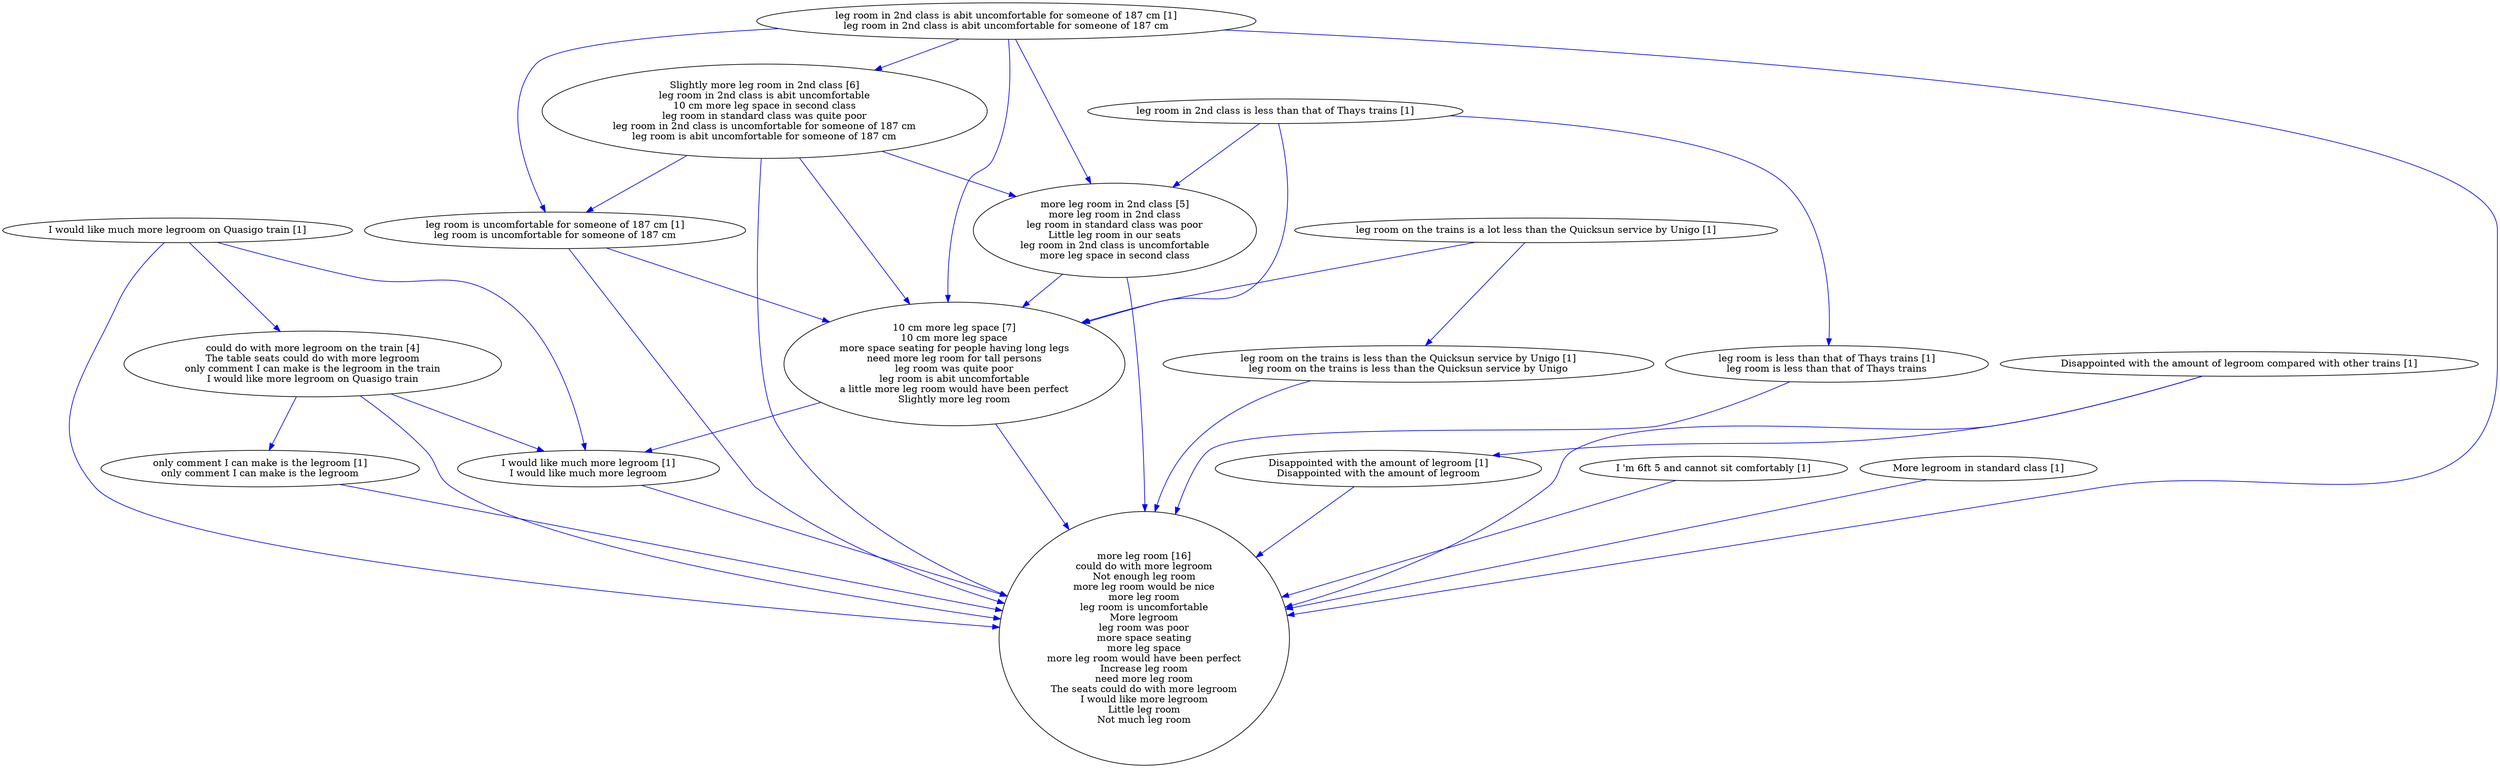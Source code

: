 digraph collapsedGraph {
"Slightly more leg room in 2nd class [6]\nleg room in 2nd class is abit uncomfortable\n10 cm more leg space in second class\nleg room in standard class was quite poor\nleg room in 2nd class is uncomfortable for someone of 187 cm\nleg room is abit uncomfortable for someone of 187 cm""10 cm more leg space [7]\n10 cm more leg space\nmore space seating for people having long legs\nneed more leg room for tall persons\nleg room was quite poor\nleg room is abit uncomfortable\na little more leg room would have been perfect\nSlightly more leg room""could do with more legroom on the train [4]\nThe table seats could do with more legroom\nonly comment I can make is the legroom in the train\nI would like more legroom on Quasigo train""more leg room in 2nd class [5]\nmore leg room in 2nd class\nleg room in standard class was poor\nLittle leg room in our seats\nleg room in 2nd class is uncomfortable\nmore leg space in second class""more leg room [16]\ncould do with more legroom\nNot enough leg room\nmore leg room would be nice\nmore leg room\nleg room is uncomfortable\nMore legroom\nleg room was poor\nmore space seating\nmore leg space\nmore leg room would have been perfect\nIncrease leg room\nneed more leg room\nThe seats could do with more legroom\nI would like more legroom\nLittle leg room\nNot much leg room""Disappointed with the amount of legroom compared with other trains [1]""Disappointed with the amount of legroom [1]\nDisappointed with the amount of legroom""I 'm 6ft 5 and cannot sit comfortably [1]""I would like much more legroom on Quasigo train [1]""I would like much more legroom [1]\nI would like much more legroom""More legroom in standard class [1]""leg room in 2nd class is abit uncomfortable for someone of 187 cm [1]\nleg room in 2nd class is abit uncomfortable for someone of 187 cm""leg room is uncomfortable for someone of 187 cm [1]\nleg room is uncomfortable for someone of 187 cm""leg room in 2nd class is less than that of Thays trains [1]""leg room is less than that of Thays trains [1]\nleg room is less than that of Thays trains""leg room on the trains is a lot less than the Quicksun service by Unigo [1]""leg room on the trains is less than the Quicksun service by Unigo [1]\nleg room on the trains is less than the Quicksun service by Unigo""only comment I can make is the legroom [1]\nonly comment I can make is the legroom""Disappointed with the amount of legroom compared with other trains [1]" -> "Disappointed with the amount of legroom [1]\nDisappointed with the amount of legroom" [color=blue]
"I would like much more legroom on Quasigo train [1]" -> "could do with more legroom on the train [4]\nThe table seats could do with more legroom\nonly comment I can make is the legroom in the train\nI would like more legroom on Quasigo train" [color=blue]
"I would like much more legroom on Quasigo train [1]" -> "I would like much more legroom [1]\nI would like much more legroom" [color=blue]
"I 'm 6ft 5 and cannot sit comfortably [1]" -> "more leg room [16]\ncould do with more legroom\nNot enough leg room\nmore leg room would be nice\nmore leg room\nleg room is uncomfortable\nMore legroom\nleg room was poor\nmore space seating\nmore leg space\nmore leg room would have been perfect\nIncrease leg room\nneed more leg room\nThe seats could do with more legroom\nI would like more legroom\nLittle leg room\nNot much leg room" [color=blue]
"Disappointed with the amount of legroom [1]\nDisappointed with the amount of legroom" -> "more leg room [16]\ncould do with more legroom\nNot enough leg room\nmore leg room would be nice\nmore leg room\nleg room is uncomfortable\nMore legroom\nleg room was poor\nmore space seating\nmore leg space\nmore leg room would have been perfect\nIncrease leg room\nneed more leg room\nThe seats could do with more legroom\nI would like more legroom\nLittle leg room\nNot much leg room" [color=blue]
"Slightly more leg room in 2nd class [6]\nleg room in 2nd class is abit uncomfortable\n10 cm more leg space in second class\nleg room in standard class was quite poor\nleg room in 2nd class is uncomfortable for someone of 187 cm\nleg room is abit uncomfortable for someone of 187 cm" -> "more leg room [16]\ncould do with more legroom\nNot enough leg room\nmore leg room would be nice\nmore leg room\nleg room is uncomfortable\nMore legroom\nleg room was poor\nmore space seating\nmore leg space\nmore leg room would have been perfect\nIncrease leg room\nneed more leg room\nThe seats could do with more legroom\nI would like more legroom\nLittle leg room\nNot much leg room" [color=blue]
"more leg room in 2nd class [5]\nmore leg room in 2nd class\nleg room in standard class was poor\nLittle leg room in our seats\nleg room in 2nd class is uncomfortable\nmore leg space in second class" -> "more leg room [16]\ncould do with more legroom\nNot enough leg room\nmore leg room would be nice\nmore leg room\nleg room is uncomfortable\nMore legroom\nleg room was poor\nmore space seating\nmore leg space\nmore leg room would have been perfect\nIncrease leg room\nneed more leg room\nThe seats could do with more legroom\nI would like more legroom\nLittle leg room\nNot much leg room" [color=blue]
"10 cm more leg space [7]\n10 cm more leg space\nmore space seating for people having long legs\nneed more leg room for tall persons\nleg room was quite poor\nleg room is abit uncomfortable\na little more leg room would have been perfect\nSlightly more leg room" -> "more leg room [16]\ncould do with more legroom\nNot enough leg room\nmore leg room would be nice\nmore leg room\nleg room is uncomfortable\nMore legroom\nleg room was poor\nmore space seating\nmore leg space\nmore leg room would have been perfect\nIncrease leg room\nneed more leg room\nThe seats could do with more legroom\nI would like more legroom\nLittle leg room\nNot much leg room" [color=blue]
"Disappointed with the amount of legroom compared with other trains [1]" -> "more leg room [16]\ncould do with more legroom\nNot enough leg room\nmore leg room would be nice\nmore leg room\nleg room is uncomfortable\nMore legroom\nleg room was poor\nmore space seating\nmore leg space\nmore leg room would have been perfect\nIncrease leg room\nneed more leg room\nThe seats could do with more legroom\nI would like more legroom\nLittle leg room\nNot much leg room" [color=blue]
"I would like much more legroom on Quasigo train [1]" -> "more leg room [16]\ncould do with more legroom\nNot enough leg room\nmore leg room would be nice\nmore leg room\nleg room is uncomfortable\nMore legroom\nleg room was poor\nmore space seating\nmore leg space\nmore leg room would have been perfect\nIncrease leg room\nneed more leg room\nThe seats could do with more legroom\nI would like more legroom\nLittle leg room\nNot much leg room" [color=blue]
"I would like much more legroom [1]\nI would like much more legroom" -> "more leg room [16]\ncould do with more legroom\nNot enough leg room\nmore leg room would be nice\nmore leg room\nleg room is uncomfortable\nMore legroom\nleg room was poor\nmore space seating\nmore leg space\nmore leg room would have been perfect\nIncrease leg room\nneed more leg room\nThe seats could do with more legroom\nI would like more legroom\nLittle leg room\nNot much leg room" [color=blue]
"More legroom in standard class [1]" -> "more leg room [16]\ncould do with more legroom\nNot enough leg room\nmore leg room would be nice\nmore leg room\nleg room is uncomfortable\nMore legroom\nleg room was poor\nmore space seating\nmore leg space\nmore leg room would have been perfect\nIncrease leg room\nneed more leg room\nThe seats could do with more legroom\nI would like more legroom\nLittle leg room\nNot much leg room" [color=blue]
"more leg room in 2nd class [5]\nmore leg room in 2nd class\nleg room in standard class was poor\nLittle leg room in our seats\nleg room in 2nd class is uncomfortable\nmore leg space in second class" -> "10 cm more leg space [7]\n10 cm more leg space\nmore space seating for people having long legs\nneed more leg room for tall persons\nleg room was quite poor\nleg room is abit uncomfortable\na little more leg room would have been perfect\nSlightly more leg room" [color=blue]
"Slightly more leg room in 2nd class [6]\nleg room in 2nd class is abit uncomfortable\n10 cm more leg space in second class\nleg room in standard class was quite poor\nleg room in 2nd class is uncomfortable for someone of 187 cm\nleg room is abit uncomfortable for someone of 187 cm" -> "more leg room in 2nd class [5]\nmore leg room in 2nd class\nleg room in standard class was poor\nLittle leg room in our seats\nleg room in 2nd class is uncomfortable\nmore leg space in second class" [color=blue]
"Slightly more leg room in 2nd class [6]\nleg room in 2nd class is abit uncomfortable\n10 cm more leg space in second class\nleg room in standard class was quite poor\nleg room in 2nd class is uncomfortable for someone of 187 cm\nleg room is abit uncomfortable for someone of 187 cm" -> "10 cm more leg space [7]\n10 cm more leg space\nmore space seating for people having long legs\nneed more leg room for tall persons\nleg room was quite poor\nleg room is abit uncomfortable\na little more leg room would have been perfect\nSlightly more leg room" [color=blue]
"could do with more legroom on the train [4]\nThe table seats could do with more legroom\nonly comment I can make is the legroom in the train\nI would like more legroom on Quasigo train" -> "I would like much more legroom [1]\nI would like much more legroom" [color=blue]
"Slightly more leg room in 2nd class [6]\nleg room in 2nd class is abit uncomfortable\n10 cm more leg space in second class\nleg room in standard class was quite poor\nleg room in 2nd class is uncomfortable for someone of 187 cm\nleg room is abit uncomfortable for someone of 187 cm" -> "leg room is uncomfortable for someone of 187 cm [1]\nleg room is uncomfortable for someone of 187 cm" [color=blue]
"leg room is uncomfortable for someone of 187 cm [1]\nleg room is uncomfortable for someone of 187 cm" -> "more leg room [16]\ncould do with more legroom\nNot enough leg room\nmore leg room would be nice\nmore leg room\nleg room is uncomfortable\nMore legroom\nleg room was poor\nmore space seating\nmore leg space\nmore leg room would have been perfect\nIncrease leg room\nneed more leg room\nThe seats could do with more legroom\nI would like more legroom\nLittle leg room\nNot much leg room" [color=blue]
"leg room in 2nd class is abit uncomfortable for someone of 187 cm [1]\nleg room in 2nd class is abit uncomfortable for someone of 187 cm" -> "leg room is uncomfortable for someone of 187 cm [1]\nleg room is uncomfortable for someone of 187 cm" [color=blue]
"leg room is uncomfortable for someone of 187 cm [1]\nleg room is uncomfortable for someone of 187 cm" -> "10 cm more leg space [7]\n10 cm more leg space\nmore space seating for people having long legs\nneed more leg room for tall persons\nleg room was quite poor\nleg room is abit uncomfortable\na little more leg room would have been perfect\nSlightly more leg room" [color=blue]
"leg room in 2nd class is abit uncomfortable for someone of 187 cm [1]\nleg room in 2nd class is abit uncomfortable for someone of 187 cm" -> "10 cm more leg space [7]\n10 cm more leg space\nmore space seating for people having long legs\nneed more leg room for tall persons\nleg room was quite poor\nleg room is abit uncomfortable\na little more leg room would have been perfect\nSlightly more leg room" [color=blue]
"leg room in 2nd class is abit uncomfortable for someone of 187 cm [1]\nleg room in 2nd class is abit uncomfortable for someone of 187 cm" -> "more leg room [16]\ncould do with more legroom\nNot enough leg room\nmore leg room would be nice\nmore leg room\nleg room is uncomfortable\nMore legroom\nleg room was poor\nmore space seating\nmore leg space\nmore leg room would have been perfect\nIncrease leg room\nneed more leg room\nThe seats could do with more legroom\nI would like more legroom\nLittle leg room\nNot much leg room" [color=blue]
"leg room in 2nd class is abit uncomfortable for someone of 187 cm [1]\nleg room in 2nd class is abit uncomfortable for someone of 187 cm" -> "more leg room in 2nd class [5]\nmore leg room in 2nd class\nleg room in standard class was poor\nLittle leg room in our seats\nleg room in 2nd class is uncomfortable\nmore leg space in second class" [color=blue]
"leg room in 2nd class is abit uncomfortable for someone of 187 cm [1]\nleg room in 2nd class is abit uncomfortable for someone of 187 cm" -> "Slightly more leg room in 2nd class [6]\nleg room in 2nd class is abit uncomfortable\n10 cm more leg space in second class\nleg room in standard class was quite poor\nleg room in 2nd class is uncomfortable for someone of 187 cm\nleg room is abit uncomfortable for someone of 187 cm" [color=blue]
"leg room in 2nd class is less than that of Thays trains [1]" -> "leg room is less than that of Thays trains [1]\nleg room is less than that of Thays trains" [color=blue]
"leg room is less than that of Thays trains [1]\nleg room is less than that of Thays trains" -> "more leg room [16]\ncould do with more legroom\nNot enough leg room\nmore leg room would be nice\nmore leg room\nleg room is uncomfortable\nMore legroom\nleg room was poor\nmore space seating\nmore leg space\nmore leg room would have been perfect\nIncrease leg room\nneed more leg room\nThe seats could do with more legroom\nI would like more legroom\nLittle leg room\nNot much leg room" [color=blue]
"leg room in 2nd class is less than that of Thays trains [1]" -> "10 cm more leg space [7]\n10 cm more leg space\nmore space seating for people having long legs\nneed more leg room for tall persons\nleg room was quite poor\nleg room is abit uncomfortable\na little more leg room would have been perfect\nSlightly more leg room" [color=blue]
"leg room in 2nd class is less than that of Thays trains [1]" -> "more leg room in 2nd class [5]\nmore leg room in 2nd class\nleg room in standard class was poor\nLittle leg room in our seats\nleg room in 2nd class is uncomfortable\nmore leg space in second class" [color=blue]
"leg room on the trains is a lot less than the Quicksun service by Unigo [1]" -> "leg room on the trains is less than the Quicksun service by Unigo [1]\nleg room on the trains is less than the Quicksun service by Unigo" [color=blue]
"leg room on the trains is less than the Quicksun service by Unigo [1]\nleg room on the trains is less than the Quicksun service by Unigo" -> "more leg room [16]\ncould do with more legroom\nNot enough leg room\nmore leg room would be nice\nmore leg room\nleg room is uncomfortable\nMore legroom\nleg room was poor\nmore space seating\nmore leg space\nmore leg room would have been perfect\nIncrease leg room\nneed more leg room\nThe seats could do with more legroom\nI would like more legroom\nLittle leg room\nNot much leg room" [color=blue]
"leg room on the trains is a lot less than the Quicksun service by Unigo [1]" -> "10 cm more leg space [7]\n10 cm more leg space\nmore space seating for people having long legs\nneed more leg room for tall persons\nleg room was quite poor\nleg room is abit uncomfortable\na little more leg room would have been perfect\nSlightly more leg room" [color=blue]
"10 cm more leg space [7]\n10 cm more leg space\nmore space seating for people having long legs\nneed more leg room for tall persons\nleg room was quite poor\nleg room is abit uncomfortable\na little more leg room would have been perfect\nSlightly more leg room" -> "I would like much more legroom [1]\nI would like much more legroom" [color=blue]
"could do with more legroom on the train [4]\nThe table seats could do with more legroom\nonly comment I can make is the legroom in the train\nI would like more legroom on Quasigo train" -> "only comment I can make is the legroom [1]\nonly comment I can make is the legroom" [color=blue]
"only comment I can make is the legroom [1]\nonly comment I can make is the legroom" -> "more leg room [16]\ncould do with more legroom\nNot enough leg room\nmore leg room would be nice\nmore leg room\nleg room is uncomfortable\nMore legroom\nleg room was poor\nmore space seating\nmore leg space\nmore leg room would have been perfect\nIncrease leg room\nneed more leg room\nThe seats could do with more legroom\nI would like more legroom\nLittle leg room\nNot much leg room" [color=blue]
"could do with more legroom on the train [4]\nThe table seats could do with more legroom\nonly comment I can make is the legroom in the train\nI would like more legroom on Quasigo train" -> "more leg room [16]\ncould do with more legroom\nNot enough leg room\nmore leg room would be nice\nmore leg room\nleg room is uncomfortable\nMore legroom\nleg room was poor\nmore space seating\nmore leg space\nmore leg room would have been perfect\nIncrease leg room\nneed more leg room\nThe seats could do with more legroom\nI would like more legroom\nLittle leg room\nNot much leg room" [color=blue]
}